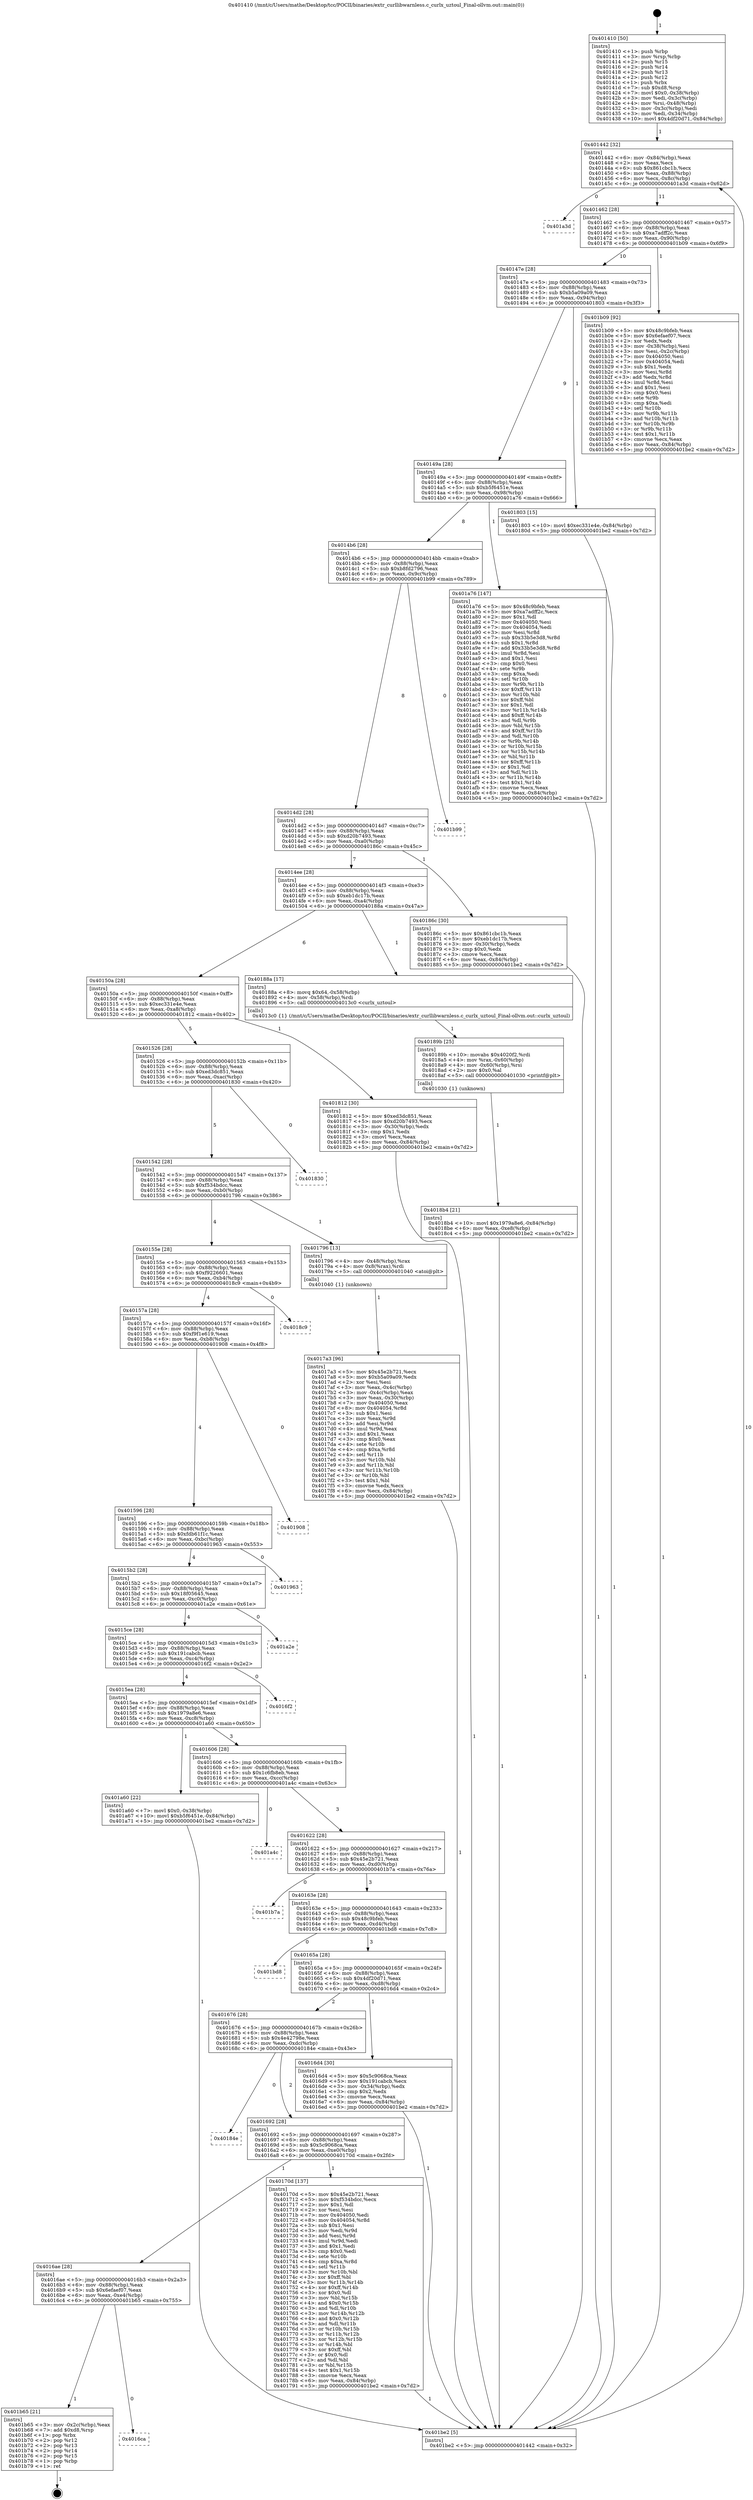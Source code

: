 digraph "0x401410" {
  label = "0x401410 (/mnt/c/Users/mathe/Desktop/tcc/POCII/binaries/extr_curllibwarnless.c_curlx_uztoul_Final-ollvm.out::main(0))"
  labelloc = "t"
  node[shape=record]

  Entry [label="",width=0.3,height=0.3,shape=circle,fillcolor=black,style=filled]
  "0x401442" [label="{
     0x401442 [32]\l
     | [instrs]\l
     &nbsp;&nbsp;0x401442 \<+6\>: mov -0x84(%rbp),%eax\l
     &nbsp;&nbsp;0x401448 \<+2\>: mov %eax,%ecx\l
     &nbsp;&nbsp;0x40144a \<+6\>: sub $0x861cbc1b,%ecx\l
     &nbsp;&nbsp;0x401450 \<+6\>: mov %eax,-0x88(%rbp)\l
     &nbsp;&nbsp;0x401456 \<+6\>: mov %ecx,-0x8c(%rbp)\l
     &nbsp;&nbsp;0x40145c \<+6\>: je 0000000000401a3d \<main+0x62d\>\l
  }"]
  "0x401a3d" [label="{
     0x401a3d\l
  }", style=dashed]
  "0x401462" [label="{
     0x401462 [28]\l
     | [instrs]\l
     &nbsp;&nbsp;0x401462 \<+5\>: jmp 0000000000401467 \<main+0x57\>\l
     &nbsp;&nbsp;0x401467 \<+6\>: mov -0x88(%rbp),%eax\l
     &nbsp;&nbsp;0x40146d \<+5\>: sub $0xa7adff2c,%eax\l
     &nbsp;&nbsp;0x401472 \<+6\>: mov %eax,-0x90(%rbp)\l
     &nbsp;&nbsp;0x401478 \<+6\>: je 0000000000401b09 \<main+0x6f9\>\l
  }"]
  Exit [label="",width=0.3,height=0.3,shape=circle,fillcolor=black,style=filled,peripheries=2]
  "0x401b09" [label="{
     0x401b09 [92]\l
     | [instrs]\l
     &nbsp;&nbsp;0x401b09 \<+5\>: mov $0x48c9bfeb,%eax\l
     &nbsp;&nbsp;0x401b0e \<+5\>: mov $0x6efaef07,%ecx\l
     &nbsp;&nbsp;0x401b13 \<+2\>: xor %edx,%edx\l
     &nbsp;&nbsp;0x401b15 \<+3\>: mov -0x38(%rbp),%esi\l
     &nbsp;&nbsp;0x401b18 \<+3\>: mov %esi,-0x2c(%rbp)\l
     &nbsp;&nbsp;0x401b1b \<+7\>: mov 0x404050,%esi\l
     &nbsp;&nbsp;0x401b22 \<+7\>: mov 0x404054,%edi\l
     &nbsp;&nbsp;0x401b29 \<+3\>: sub $0x1,%edx\l
     &nbsp;&nbsp;0x401b2c \<+3\>: mov %esi,%r8d\l
     &nbsp;&nbsp;0x401b2f \<+3\>: add %edx,%r8d\l
     &nbsp;&nbsp;0x401b32 \<+4\>: imul %r8d,%esi\l
     &nbsp;&nbsp;0x401b36 \<+3\>: and $0x1,%esi\l
     &nbsp;&nbsp;0x401b39 \<+3\>: cmp $0x0,%esi\l
     &nbsp;&nbsp;0x401b3c \<+4\>: sete %r9b\l
     &nbsp;&nbsp;0x401b40 \<+3\>: cmp $0xa,%edi\l
     &nbsp;&nbsp;0x401b43 \<+4\>: setl %r10b\l
     &nbsp;&nbsp;0x401b47 \<+3\>: mov %r9b,%r11b\l
     &nbsp;&nbsp;0x401b4a \<+3\>: and %r10b,%r11b\l
     &nbsp;&nbsp;0x401b4d \<+3\>: xor %r10b,%r9b\l
     &nbsp;&nbsp;0x401b50 \<+3\>: or %r9b,%r11b\l
     &nbsp;&nbsp;0x401b53 \<+4\>: test $0x1,%r11b\l
     &nbsp;&nbsp;0x401b57 \<+3\>: cmovne %ecx,%eax\l
     &nbsp;&nbsp;0x401b5a \<+6\>: mov %eax,-0x84(%rbp)\l
     &nbsp;&nbsp;0x401b60 \<+5\>: jmp 0000000000401be2 \<main+0x7d2\>\l
  }"]
  "0x40147e" [label="{
     0x40147e [28]\l
     | [instrs]\l
     &nbsp;&nbsp;0x40147e \<+5\>: jmp 0000000000401483 \<main+0x73\>\l
     &nbsp;&nbsp;0x401483 \<+6\>: mov -0x88(%rbp),%eax\l
     &nbsp;&nbsp;0x401489 \<+5\>: sub $0xb5a09a09,%eax\l
     &nbsp;&nbsp;0x40148e \<+6\>: mov %eax,-0x94(%rbp)\l
     &nbsp;&nbsp;0x401494 \<+6\>: je 0000000000401803 \<main+0x3f3\>\l
  }"]
  "0x4016ca" [label="{
     0x4016ca\l
  }", style=dashed]
  "0x401803" [label="{
     0x401803 [15]\l
     | [instrs]\l
     &nbsp;&nbsp;0x401803 \<+10\>: movl $0xec331e4e,-0x84(%rbp)\l
     &nbsp;&nbsp;0x40180d \<+5\>: jmp 0000000000401be2 \<main+0x7d2\>\l
  }"]
  "0x40149a" [label="{
     0x40149a [28]\l
     | [instrs]\l
     &nbsp;&nbsp;0x40149a \<+5\>: jmp 000000000040149f \<main+0x8f\>\l
     &nbsp;&nbsp;0x40149f \<+6\>: mov -0x88(%rbp),%eax\l
     &nbsp;&nbsp;0x4014a5 \<+5\>: sub $0xb5f6451e,%eax\l
     &nbsp;&nbsp;0x4014aa \<+6\>: mov %eax,-0x98(%rbp)\l
     &nbsp;&nbsp;0x4014b0 \<+6\>: je 0000000000401a76 \<main+0x666\>\l
  }"]
  "0x401b65" [label="{
     0x401b65 [21]\l
     | [instrs]\l
     &nbsp;&nbsp;0x401b65 \<+3\>: mov -0x2c(%rbp),%eax\l
     &nbsp;&nbsp;0x401b68 \<+7\>: add $0xd8,%rsp\l
     &nbsp;&nbsp;0x401b6f \<+1\>: pop %rbx\l
     &nbsp;&nbsp;0x401b70 \<+2\>: pop %r12\l
     &nbsp;&nbsp;0x401b72 \<+2\>: pop %r13\l
     &nbsp;&nbsp;0x401b74 \<+2\>: pop %r14\l
     &nbsp;&nbsp;0x401b76 \<+2\>: pop %r15\l
     &nbsp;&nbsp;0x401b78 \<+1\>: pop %rbp\l
     &nbsp;&nbsp;0x401b79 \<+1\>: ret\l
  }"]
  "0x401a76" [label="{
     0x401a76 [147]\l
     | [instrs]\l
     &nbsp;&nbsp;0x401a76 \<+5\>: mov $0x48c9bfeb,%eax\l
     &nbsp;&nbsp;0x401a7b \<+5\>: mov $0xa7adff2c,%ecx\l
     &nbsp;&nbsp;0x401a80 \<+2\>: mov $0x1,%dl\l
     &nbsp;&nbsp;0x401a82 \<+7\>: mov 0x404050,%esi\l
     &nbsp;&nbsp;0x401a89 \<+7\>: mov 0x404054,%edi\l
     &nbsp;&nbsp;0x401a90 \<+3\>: mov %esi,%r8d\l
     &nbsp;&nbsp;0x401a93 \<+7\>: sub $0x33b5e3d8,%r8d\l
     &nbsp;&nbsp;0x401a9a \<+4\>: sub $0x1,%r8d\l
     &nbsp;&nbsp;0x401a9e \<+7\>: add $0x33b5e3d8,%r8d\l
     &nbsp;&nbsp;0x401aa5 \<+4\>: imul %r8d,%esi\l
     &nbsp;&nbsp;0x401aa9 \<+3\>: and $0x1,%esi\l
     &nbsp;&nbsp;0x401aac \<+3\>: cmp $0x0,%esi\l
     &nbsp;&nbsp;0x401aaf \<+4\>: sete %r9b\l
     &nbsp;&nbsp;0x401ab3 \<+3\>: cmp $0xa,%edi\l
     &nbsp;&nbsp;0x401ab6 \<+4\>: setl %r10b\l
     &nbsp;&nbsp;0x401aba \<+3\>: mov %r9b,%r11b\l
     &nbsp;&nbsp;0x401abd \<+4\>: xor $0xff,%r11b\l
     &nbsp;&nbsp;0x401ac1 \<+3\>: mov %r10b,%bl\l
     &nbsp;&nbsp;0x401ac4 \<+3\>: xor $0xff,%bl\l
     &nbsp;&nbsp;0x401ac7 \<+3\>: xor $0x1,%dl\l
     &nbsp;&nbsp;0x401aca \<+3\>: mov %r11b,%r14b\l
     &nbsp;&nbsp;0x401acd \<+4\>: and $0xff,%r14b\l
     &nbsp;&nbsp;0x401ad1 \<+3\>: and %dl,%r9b\l
     &nbsp;&nbsp;0x401ad4 \<+3\>: mov %bl,%r15b\l
     &nbsp;&nbsp;0x401ad7 \<+4\>: and $0xff,%r15b\l
     &nbsp;&nbsp;0x401adb \<+3\>: and %dl,%r10b\l
     &nbsp;&nbsp;0x401ade \<+3\>: or %r9b,%r14b\l
     &nbsp;&nbsp;0x401ae1 \<+3\>: or %r10b,%r15b\l
     &nbsp;&nbsp;0x401ae4 \<+3\>: xor %r15b,%r14b\l
     &nbsp;&nbsp;0x401ae7 \<+3\>: or %bl,%r11b\l
     &nbsp;&nbsp;0x401aea \<+4\>: xor $0xff,%r11b\l
     &nbsp;&nbsp;0x401aee \<+3\>: or $0x1,%dl\l
     &nbsp;&nbsp;0x401af1 \<+3\>: and %dl,%r11b\l
     &nbsp;&nbsp;0x401af4 \<+3\>: or %r11b,%r14b\l
     &nbsp;&nbsp;0x401af7 \<+4\>: test $0x1,%r14b\l
     &nbsp;&nbsp;0x401afb \<+3\>: cmovne %ecx,%eax\l
     &nbsp;&nbsp;0x401afe \<+6\>: mov %eax,-0x84(%rbp)\l
     &nbsp;&nbsp;0x401b04 \<+5\>: jmp 0000000000401be2 \<main+0x7d2\>\l
  }"]
  "0x4014b6" [label="{
     0x4014b6 [28]\l
     | [instrs]\l
     &nbsp;&nbsp;0x4014b6 \<+5\>: jmp 00000000004014bb \<main+0xab\>\l
     &nbsp;&nbsp;0x4014bb \<+6\>: mov -0x88(%rbp),%eax\l
     &nbsp;&nbsp;0x4014c1 \<+5\>: sub $0xb8fd2796,%eax\l
     &nbsp;&nbsp;0x4014c6 \<+6\>: mov %eax,-0x9c(%rbp)\l
     &nbsp;&nbsp;0x4014cc \<+6\>: je 0000000000401b99 \<main+0x789\>\l
  }"]
  "0x4018b4" [label="{
     0x4018b4 [21]\l
     | [instrs]\l
     &nbsp;&nbsp;0x4018b4 \<+10\>: movl $0x1979a8e6,-0x84(%rbp)\l
     &nbsp;&nbsp;0x4018be \<+6\>: mov %eax,-0xe8(%rbp)\l
     &nbsp;&nbsp;0x4018c4 \<+5\>: jmp 0000000000401be2 \<main+0x7d2\>\l
  }"]
  "0x401b99" [label="{
     0x401b99\l
  }", style=dashed]
  "0x4014d2" [label="{
     0x4014d2 [28]\l
     | [instrs]\l
     &nbsp;&nbsp;0x4014d2 \<+5\>: jmp 00000000004014d7 \<main+0xc7\>\l
     &nbsp;&nbsp;0x4014d7 \<+6\>: mov -0x88(%rbp),%eax\l
     &nbsp;&nbsp;0x4014dd \<+5\>: sub $0xd20b7493,%eax\l
     &nbsp;&nbsp;0x4014e2 \<+6\>: mov %eax,-0xa0(%rbp)\l
     &nbsp;&nbsp;0x4014e8 \<+6\>: je 000000000040186c \<main+0x45c\>\l
  }"]
  "0x40189b" [label="{
     0x40189b [25]\l
     | [instrs]\l
     &nbsp;&nbsp;0x40189b \<+10\>: movabs $0x4020f2,%rdi\l
     &nbsp;&nbsp;0x4018a5 \<+4\>: mov %rax,-0x60(%rbp)\l
     &nbsp;&nbsp;0x4018a9 \<+4\>: mov -0x60(%rbp),%rsi\l
     &nbsp;&nbsp;0x4018ad \<+2\>: mov $0x0,%al\l
     &nbsp;&nbsp;0x4018af \<+5\>: call 0000000000401030 \<printf@plt\>\l
     | [calls]\l
     &nbsp;&nbsp;0x401030 \{1\} (unknown)\l
  }"]
  "0x40186c" [label="{
     0x40186c [30]\l
     | [instrs]\l
     &nbsp;&nbsp;0x40186c \<+5\>: mov $0x861cbc1b,%eax\l
     &nbsp;&nbsp;0x401871 \<+5\>: mov $0xeb1dc17b,%ecx\l
     &nbsp;&nbsp;0x401876 \<+3\>: mov -0x30(%rbp),%edx\l
     &nbsp;&nbsp;0x401879 \<+3\>: cmp $0x0,%edx\l
     &nbsp;&nbsp;0x40187c \<+3\>: cmove %ecx,%eax\l
     &nbsp;&nbsp;0x40187f \<+6\>: mov %eax,-0x84(%rbp)\l
     &nbsp;&nbsp;0x401885 \<+5\>: jmp 0000000000401be2 \<main+0x7d2\>\l
  }"]
  "0x4014ee" [label="{
     0x4014ee [28]\l
     | [instrs]\l
     &nbsp;&nbsp;0x4014ee \<+5\>: jmp 00000000004014f3 \<main+0xe3\>\l
     &nbsp;&nbsp;0x4014f3 \<+6\>: mov -0x88(%rbp),%eax\l
     &nbsp;&nbsp;0x4014f9 \<+5\>: sub $0xeb1dc17b,%eax\l
     &nbsp;&nbsp;0x4014fe \<+6\>: mov %eax,-0xa4(%rbp)\l
     &nbsp;&nbsp;0x401504 \<+6\>: je 000000000040188a \<main+0x47a\>\l
  }"]
  "0x4017a3" [label="{
     0x4017a3 [96]\l
     | [instrs]\l
     &nbsp;&nbsp;0x4017a3 \<+5\>: mov $0x45e2b721,%ecx\l
     &nbsp;&nbsp;0x4017a8 \<+5\>: mov $0xb5a09a09,%edx\l
     &nbsp;&nbsp;0x4017ad \<+2\>: xor %esi,%esi\l
     &nbsp;&nbsp;0x4017af \<+3\>: mov %eax,-0x4c(%rbp)\l
     &nbsp;&nbsp;0x4017b2 \<+3\>: mov -0x4c(%rbp),%eax\l
     &nbsp;&nbsp;0x4017b5 \<+3\>: mov %eax,-0x30(%rbp)\l
     &nbsp;&nbsp;0x4017b8 \<+7\>: mov 0x404050,%eax\l
     &nbsp;&nbsp;0x4017bf \<+8\>: mov 0x404054,%r8d\l
     &nbsp;&nbsp;0x4017c7 \<+3\>: sub $0x1,%esi\l
     &nbsp;&nbsp;0x4017ca \<+3\>: mov %eax,%r9d\l
     &nbsp;&nbsp;0x4017cd \<+3\>: add %esi,%r9d\l
     &nbsp;&nbsp;0x4017d0 \<+4\>: imul %r9d,%eax\l
     &nbsp;&nbsp;0x4017d4 \<+3\>: and $0x1,%eax\l
     &nbsp;&nbsp;0x4017d7 \<+3\>: cmp $0x0,%eax\l
     &nbsp;&nbsp;0x4017da \<+4\>: sete %r10b\l
     &nbsp;&nbsp;0x4017de \<+4\>: cmp $0xa,%r8d\l
     &nbsp;&nbsp;0x4017e2 \<+4\>: setl %r11b\l
     &nbsp;&nbsp;0x4017e6 \<+3\>: mov %r10b,%bl\l
     &nbsp;&nbsp;0x4017e9 \<+3\>: and %r11b,%bl\l
     &nbsp;&nbsp;0x4017ec \<+3\>: xor %r11b,%r10b\l
     &nbsp;&nbsp;0x4017ef \<+3\>: or %r10b,%bl\l
     &nbsp;&nbsp;0x4017f2 \<+3\>: test $0x1,%bl\l
     &nbsp;&nbsp;0x4017f5 \<+3\>: cmovne %edx,%ecx\l
     &nbsp;&nbsp;0x4017f8 \<+6\>: mov %ecx,-0x84(%rbp)\l
     &nbsp;&nbsp;0x4017fe \<+5\>: jmp 0000000000401be2 \<main+0x7d2\>\l
  }"]
  "0x40188a" [label="{
     0x40188a [17]\l
     | [instrs]\l
     &nbsp;&nbsp;0x40188a \<+8\>: movq $0x64,-0x58(%rbp)\l
     &nbsp;&nbsp;0x401892 \<+4\>: mov -0x58(%rbp),%rdi\l
     &nbsp;&nbsp;0x401896 \<+5\>: call 00000000004013c0 \<curlx_uztoul\>\l
     | [calls]\l
     &nbsp;&nbsp;0x4013c0 \{1\} (/mnt/c/Users/mathe/Desktop/tcc/POCII/binaries/extr_curllibwarnless.c_curlx_uztoul_Final-ollvm.out::curlx_uztoul)\l
  }"]
  "0x40150a" [label="{
     0x40150a [28]\l
     | [instrs]\l
     &nbsp;&nbsp;0x40150a \<+5\>: jmp 000000000040150f \<main+0xff\>\l
     &nbsp;&nbsp;0x40150f \<+6\>: mov -0x88(%rbp),%eax\l
     &nbsp;&nbsp;0x401515 \<+5\>: sub $0xec331e4e,%eax\l
     &nbsp;&nbsp;0x40151a \<+6\>: mov %eax,-0xa8(%rbp)\l
     &nbsp;&nbsp;0x401520 \<+6\>: je 0000000000401812 \<main+0x402\>\l
  }"]
  "0x4016ae" [label="{
     0x4016ae [28]\l
     | [instrs]\l
     &nbsp;&nbsp;0x4016ae \<+5\>: jmp 00000000004016b3 \<main+0x2a3\>\l
     &nbsp;&nbsp;0x4016b3 \<+6\>: mov -0x88(%rbp),%eax\l
     &nbsp;&nbsp;0x4016b9 \<+5\>: sub $0x6efaef07,%eax\l
     &nbsp;&nbsp;0x4016be \<+6\>: mov %eax,-0xe4(%rbp)\l
     &nbsp;&nbsp;0x4016c4 \<+6\>: je 0000000000401b65 \<main+0x755\>\l
  }"]
  "0x401812" [label="{
     0x401812 [30]\l
     | [instrs]\l
     &nbsp;&nbsp;0x401812 \<+5\>: mov $0xed3dc851,%eax\l
     &nbsp;&nbsp;0x401817 \<+5\>: mov $0xd20b7493,%ecx\l
     &nbsp;&nbsp;0x40181c \<+3\>: mov -0x30(%rbp),%edx\l
     &nbsp;&nbsp;0x40181f \<+3\>: cmp $0x1,%edx\l
     &nbsp;&nbsp;0x401822 \<+3\>: cmovl %ecx,%eax\l
     &nbsp;&nbsp;0x401825 \<+6\>: mov %eax,-0x84(%rbp)\l
     &nbsp;&nbsp;0x40182b \<+5\>: jmp 0000000000401be2 \<main+0x7d2\>\l
  }"]
  "0x401526" [label="{
     0x401526 [28]\l
     | [instrs]\l
     &nbsp;&nbsp;0x401526 \<+5\>: jmp 000000000040152b \<main+0x11b\>\l
     &nbsp;&nbsp;0x40152b \<+6\>: mov -0x88(%rbp),%eax\l
     &nbsp;&nbsp;0x401531 \<+5\>: sub $0xed3dc851,%eax\l
     &nbsp;&nbsp;0x401536 \<+6\>: mov %eax,-0xac(%rbp)\l
     &nbsp;&nbsp;0x40153c \<+6\>: je 0000000000401830 \<main+0x420\>\l
  }"]
  "0x40170d" [label="{
     0x40170d [137]\l
     | [instrs]\l
     &nbsp;&nbsp;0x40170d \<+5\>: mov $0x45e2b721,%eax\l
     &nbsp;&nbsp;0x401712 \<+5\>: mov $0xf534bdcc,%ecx\l
     &nbsp;&nbsp;0x401717 \<+2\>: mov $0x1,%dl\l
     &nbsp;&nbsp;0x401719 \<+2\>: xor %esi,%esi\l
     &nbsp;&nbsp;0x40171b \<+7\>: mov 0x404050,%edi\l
     &nbsp;&nbsp;0x401722 \<+8\>: mov 0x404054,%r8d\l
     &nbsp;&nbsp;0x40172a \<+3\>: sub $0x1,%esi\l
     &nbsp;&nbsp;0x40172d \<+3\>: mov %edi,%r9d\l
     &nbsp;&nbsp;0x401730 \<+3\>: add %esi,%r9d\l
     &nbsp;&nbsp;0x401733 \<+4\>: imul %r9d,%edi\l
     &nbsp;&nbsp;0x401737 \<+3\>: and $0x1,%edi\l
     &nbsp;&nbsp;0x40173a \<+3\>: cmp $0x0,%edi\l
     &nbsp;&nbsp;0x40173d \<+4\>: sete %r10b\l
     &nbsp;&nbsp;0x401741 \<+4\>: cmp $0xa,%r8d\l
     &nbsp;&nbsp;0x401745 \<+4\>: setl %r11b\l
     &nbsp;&nbsp;0x401749 \<+3\>: mov %r10b,%bl\l
     &nbsp;&nbsp;0x40174c \<+3\>: xor $0xff,%bl\l
     &nbsp;&nbsp;0x40174f \<+3\>: mov %r11b,%r14b\l
     &nbsp;&nbsp;0x401752 \<+4\>: xor $0xff,%r14b\l
     &nbsp;&nbsp;0x401756 \<+3\>: xor $0x0,%dl\l
     &nbsp;&nbsp;0x401759 \<+3\>: mov %bl,%r15b\l
     &nbsp;&nbsp;0x40175c \<+4\>: and $0x0,%r15b\l
     &nbsp;&nbsp;0x401760 \<+3\>: and %dl,%r10b\l
     &nbsp;&nbsp;0x401763 \<+3\>: mov %r14b,%r12b\l
     &nbsp;&nbsp;0x401766 \<+4\>: and $0x0,%r12b\l
     &nbsp;&nbsp;0x40176a \<+3\>: and %dl,%r11b\l
     &nbsp;&nbsp;0x40176d \<+3\>: or %r10b,%r15b\l
     &nbsp;&nbsp;0x401770 \<+3\>: or %r11b,%r12b\l
     &nbsp;&nbsp;0x401773 \<+3\>: xor %r12b,%r15b\l
     &nbsp;&nbsp;0x401776 \<+3\>: or %r14b,%bl\l
     &nbsp;&nbsp;0x401779 \<+3\>: xor $0xff,%bl\l
     &nbsp;&nbsp;0x40177c \<+3\>: or $0x0,%dl\l
     &nbsp;&nbsp;0x40177f \<+2\>: and %dl,%bl\l
     &nbsp;&nbsp;0x401781 \<+3\>: or %bl,%r15b\l
     &nbsp;&nbsp;0x401784 \<+4\>: test $0x1,%r15b\l
     &nbsp;&nbsp;0x401788 \<+3\>: cmovne %ecx,%eax\l
     &nbsp;&nbsp;0x40178b \<+6\>: mov %eax,-0x84(%rbp)\l
     &nbsp;&nbsp;0x401791 \<+5\>: jmp 0000000000401be2 \<main+0x7d2\>\l
  }"]
  "0x401830" [label="{
     0x401830\l
  }", style=dashed]
  "0x401542" [label="{
     0x401542 [28]\l
     | [instrs]\l
     &nbsp;&nbsp;0x401542 \<+5\>: jmp 0000000000401547 \<main+0x137\>\l
     &nbsp;&nbsp;0x401547 \<+6\>: mov -0x88(%rbp),%eax\l
     &nbsp;&nbsp;0x40154d \<+5\>: sub $0xf534bdcc,%eax\l
     &nbsp;&nbsp;0x401552 \<+6\>: mov %eax,-0xb0(%rbp)\l
     &nbsp;&nbsp;0x401558 \<+6\>: je 0000000000401796 \<main+0x386\>\l
  }"]
  "0x401692" [label="{
     0x401692 [28]\l
     | [instrs]\l
     &nbsp;&nbsp;0x401692 \<+5\>: jmp 0000000000401697 \<main+0x287\>\l
     &nbsp;&nbsp;0x401697 \<+6\>: mov -0x88(%rbp),%eax\l
     &nbsp;&nbsp;0x40169d \<+5\>: sub $0x5c9068ca,%eax\l
     &nbsp;&nbsp;0x4016a2 \<+6\>: mov %eax,-0xe0(%rbp)\l
     &nbsp;&nbsp;0x4016a8 \<+6\>: je 000000000040170d \<main+0x2fd\>\l
  }"]
  "0x401796" [label="{
     0x401796 [13]\l
     | [instrs]\l
     &nbsp;&nbsp;0x401796 \<+4\>: mov -0x48(%rbp),%rax\l
     &nbsp;&nbsp;0x40179a \<+4\>: mov 0x8(%rax),%rdi\l
     &nbsp;&nbsp;0x40179e \<+5\>: call 0000000000401040 \<atoi@plt\>\l
     | [calls]\l
     &nbsp;&nbsp;0x401040 \{1\} (unknown)\l
  }"]
  "0x40155e" [label="{
     0x40155e [28]\l
     | [instrs]\l
     &nbsp;&nbsp;0x40155e \<+5\>: jmp 0000000000401563 \<main+0x153\>\l
     &nbsp;&nbsp;0x401563 \<+6\>: mov -0x88(%rbp),%eax\l
     &nbsp;&nbsp;0x401569 \<+5\>: sub $0xf9226601,%eax\l
     &nbsp;&nbsp;0x40156e \<+6\>: mov %eax,-0xb4(%rbp)\l
     &nbsp;&nbsp;0x401574 \<+6\>: je 00000000004018c9 \<main+0x4b9\>\l
  }"]
  "0x40184e" [label="{
     0x40184e\l
  }", style=dashed]
  "0x4018c9" [label="{
     0x4018c9\l
  }", style=dashed]
  "0x40157a" [label="{
     0x40157a [28]\l
     | [instrs]\l
     &nbsp;&nbsp;0x40157a \<+5\>: jmp 000000000040157f \<main+0x16f\>\l
     &nbsp;&nbsp;0x40157f \<+6\>: mov -0x88(%rbp),%eax\l
     &nbsp;&nbsp;0x401585 \<+5\>: sub $0xf9f1e619,%eax\l
     &nbsp;&nbsp;0x40158a \<+6\>: mov %eax,-0xb8(%rbp)\l
     &nbsp;&nbsp;0x401590 \<+6\>: je 0000000000401908 \<main+0x4f8\>\l
  }"]
  "0x401410" [label="{
     0x401410 [50]\l
     | [instrs]\l
     &nbsp;&nbsp;0x401410 \<+1\>: push %rbp\l
     &nbsp;&nbsp;0x401411 \<+3\>: mov %rsp,%rbp\l
     &nbsp;&nbsp;0x401414 \<+2\>: push %r15\l
     &nbsp;&nbsp;0x401416 \<+2\>: push %r14\l
     &nbsp;&nbsp;0x401418 \<+2\>: push %r13\l
     &nbsp;&nbsp;0x40141a \<+2\>: push %r12\l
     &nbsp;&nbsp;0x40141c \<+1\>: push %rbx\l
     &nbsp;&nbsp;0x40141d \<+7\>: sub $0xd8,%rsp\l
     &nbsp;&nbsp;0x401424 \<+7\>: movl $0x0,-0x38(%rbp)\l
     &nbsp;&nbsp;0x40142b \<+3\>: mov %edi,-0x3c(%rbp)\l
     &nbsp;&nbsp;0x40142e \<+4\>: mov %rsi,-0x48(%rbp)\l
     &nbsp;&nbsp;0x401432 \<+3\>: mov -0x3c(%rbp),%edi\l
     &nbsp;&nbsp;0x401435 \<+3\>: mov %edi,-0x34(%rbp)\l
     &nbsp;&nbsp;0x401438 \<+10\>: movl $0x4df20d71,-0x84(%rbp)\l
  }"]
  "0x401908" [label="{
     0x401908\l
  }", style=dashed]
  "0x401596" [label="{
     0x401596 [28]\l
     | [instrs]\l
     &nbsp;&nbsp;0x401596 \<+5\>: jmp 000000000040159b \<main+0x18b\>\l
     &nbsp;&nbsp;0x40159b \<+6\>: mov -0x88(%rbp),%eax\l
     &nbsp;&nbsp;0x4015a1 \<+5\>: sub $0xfdb61f1c,%eax\l
     &nbsp;&nbsp;0x4015a6 \<+6\>: mov %eax,-0xbc(%rbp)\l
     &nbsp;&nbsp;0x4015ac \<+6\>: je 0000000000401963 \<main+0x553\>\l
  }"]
  "0x401be2" [label="{
     0x401be2 [5]\l
     | [instrs]\l
     &nbsp;&nbsp;0x401be2 \<+5\>: jmp 0000000000401442 \<main+0x32\>\l
  }"]
  "0x401963" [label="{
     0x401963\l
  }", style=dashed]
  "0x4015b2" [label="{
     0x4015b2 [28]\l
     | [instrs]\l
     &nbsp;&nbsp;0x4015b2 \<+5\>: jmp 00000000004015b7 \<main+0x1a7\>\l
     &nbsp;&nbsp;0x4015b7 \<+6\>: mov -0x88(%rbp),%eax\l
     &nbsp;&nbsp;0x4015bd \<+5\>: sub $0x18f05645,%eax\l
     &nbsp;&nbsp;0x4015c2 \<+6\>: mov %eax,-0xc0(%rbp)\l
     &nbsp;&nbsp;0x4015c8 \<+6\>: je 0000000000401a2e \<main+0x61e\>\l
  }"]
  "0x401676" [label="{
     0x401676 [28]\l
     | [instrs]\l
     &nbsp;&nbsp;0x401676 \<+5\>: jmp 000000000040167b \<main+0x26b\>\l
     &nbsp;&nbsp;0x40167b \<+6\>: mov -0x88(%rbp),%eax\l
     &nbsp;&nbsp;0x401681 \<+5\>: sub $0x4e42798e,%eax\l
     &nbsp;&nbsp;0x401686 \<+6\>: mov %eax,-0xdc(%rbp)\l
     &nbsp;&nbsp;0x40168c \<+6\>: je 000000000040184e \<main+0x43e\>\l
  }"]
  "0x401a2e" [label="{
     0x401a2e\l
  }", style=dashed]
  "0x4015ce" [label="{
     0x4015ce [28]\l
     | [instrs]\l
     &nbsp;&nbsp;0x4015ce \<+5\>: jmp 00000000004015d3 \<main+0x1c3\>\l
     &nbsp;&nbsp;0x4015d3 \<+6\>: mov -0x88(%rbp),%eax\l
     &nbsp;&nbsp;0x4015d9 \<+5\>: sub $0x191cabcb,%eax\l
     &nbsp;&nbsp;0x4015de \<+6\>: mov %eax,-0xc4(%rbp)\l
     &nbsp;&nbsp;0x4015e4 \<+6\>: je 00000000004016f2 \<main+0x2e2\>\l
  }"]
  "0x4016d4" [label="{
     0x4016d4 [30]\l
     | [instrs]\l
     &nbsp;&nbsp;0x4016d4 \<+5\>: mov $0x5c9068ca,%eax\l
     &nbsp;&nbsp;0x4016d9 \<+5\>: mov $0x191cabcb,%ecx\l
     &nbsp;&nbsp;0x4016de \<+3\>: mov -0x34(%rbp),%edx\l
     &nbsp;&nbsp;0x4016e1 \<+3\>: cmp $0x2,%edx\l
     &nbsp;&nbsp;0x4016e4 \<+3\>: cmovne %ecx,%eax\l
     &nbsp;&nbsp;0x4016e7 \<+6\>: mov %eax,-0x84(%rbp)\l
     &nbsp;&nbsp;0x4016ed \<+5\>: jmp 0000000000401be2 \<main+0x7d2\>\l
  }"]
  "0x4016f2" [label="{
     0x4016f2\l
  }", style=dashed]
  "0x4015ea" [label="{
     0x4015ea [28]\l
     | [instrs]\l
     &nbsp;&nbsp;0x4015ea \<+5\>: jmp 00000000004015ef \<main+0x1df\>\l
     &nbsp;&nbsp;0x4015ef \<+6\>: mov -0x88(%rbp),%eax\l
     &nbsp;&nbsp;0x4015f5 \<+5\>: sub $0x1979a8e6,%eax\l
     &nbsp;&nbsp;0x4015fa \<+6\>: mov %eax,-0xc8(%rbp)\l
     &nbsp;&nbsp;0x401600 \<+6\>: je 0000000000401a60 \<main+0x650\>\l
  }"]
  "0x40165a" [label="{
     0x40165a [28]\l
     | [instrs]\l
     &nbsp;&nbsp;0x40165a \<+5\>: jmp 000000000040165f \<main+0x24f\>\l
     &nbsp;&nbsp;0x40165f \<+6\>: mov -0x88(%rbp),%eax\l
     &nbsp;&nbsp;0x401665 \<+5\>: sub $0x4df20d71,%eax\l
     &nbsp;&nbsp;0x40166a \<+6\>: mov %eax,-0xd8(%rbp)\l
     &nbsp;&nbsp;0x401670 \<+6\>: je 00000000004016d4 \<main+0x2c4\>\l
  }"]
  "0x401a60" [label="{
     0x401a60 [22]\l
     | [instrs]\l
     &nbsp;&nbsp;0x401a60 \<+7\>: movl $0x0,-0x38(%rbp)\l
     &nbsp;&nbsp;0x401a67 \<+10\>: movl $0xb5f6451e,-0x84(%rbp)\l
     &nbsp;&nbsp;0x401a71 \<+5\>: jmp 0000000000401be2 \<main+0x7d2\>\l
  }"]
  "0x401606" [label="{
     0x401606 [28]\l
     | [instrs]\l
     &nbsp;&nbsp;0x401606 \<+5\>: jmp 000000000040160b \<main+0x1fb\>\l
     &nbsp;&nbsp;0x40160b \<+6\>: mov -0x88(%rbp),%eax\l
     &nbsp;&nbsp;0x401611 \<+5\>: sub $0x1c6fb8eb,%eax\l
     &nbsp;&nbsp;0x401616 \<+6\>: mov %eax,-0xcc(%rbp)\l
     &nbsp;&nbsp;0x40161c \<+6\>: je 0000000000401a4c \<main+0x63c\>\l
  }"]
  "0x401bd8" [label="{
     0x401bd8\l
  }", style=dashed]
  "0x401a4c" [label="{
     0x401a4c\l
  }", style=dashed]
  "0x401622" [label="{
     0x401622 [28]\l
     | [instrs]\l
     &nbsp;&nbsp;0x401622 \<+5\>: jmp 0000000000401627 \<main+0x217\>\l
     &nbsp;&nbsp;0x401627 \<+6\>: mov -0x88(%rbp),%eax\l
     &nbsp;&nbsp;0x40162d \<+5\>: sub $0x45e2b721,%eax\l
     &nbsp;&nbsp;0x401632 \<+6\>: mov %eax,-0xd0(%rbp)\l
     &nbsp;&nbsp;0x401638 \<+6\>: je 0000000000401b7a \<main+0x76a\>\l
  }"]
  "0x40163e" [label="{
     0x40163e [28]\l
     | [instrs]\l
     &nbsp;&nbsp;0x40163e \<+5\>: jmp 0000000000401643 \<main+0x233\>\l
     &nbsp;&nbsp;0x401643 \<+6\>: mov -0x88(%rbp),%eax\l
     &nbsp;&nbsp;0x401649 \<+5\>: sub $0x48c9bfeb,%eax\l
     &nbsp;&nbsp;0x40164e \<+6\>: mov %eax,-0xd4(%rbp)\l
     &nbsp;&nbsp;0x401654 \<+6\>: je 0000000000401bd8 \<main+0x7c8\>\l
  }"]
  "0x401b7a" [label="{
     0x401b7a\l
  }", style=dashed]
  Entry -> "0x401410" [label=" 1"]
  "0x401442" -> "0x401a3d" [label=" 0"]
  "0x401442" -> "0x401462" [label=" 11"]
  "0x401b65" -> Exit [label=" 1"]
  "0x401462" -> "0x401b09" [label=" 1"]
  "0x401462" -> "0x40147e" [label=" 10"]
  "0x4016ae" -> "0x4016ca" [label=" 0"]
  "0x40147e" -> "0x401803" [label=" 1"]
  "0x40147e" -> "0x40149a" [label=" 9"]
  "0x4016ae" -> "0x401b65" [label=" 1"]
  "0x40149a" -> "0x401a76" [label=" 1"]
  "0x40149a" -> "0x4014b6" [label=" 8"]
  "0x401b09" -> "0x401be2" [label=" 1"]
  "0x4014b6" -> "0x401b99" [label=" 0"]
  "0x4014b6" -> "0x4014d2" [label=" 8"]
  "0x401a76" -> "0x401be2" [label=" 1"]
  "0x4014d2" -> "0x40186c" [label=" 1"]
  "0x4014d2" -> "0x4014ee" [label=" 7"]
  "0x401a60" -> "0x401be2" [label=" 1"]
  "0x4014ee" -> "0x40188a" [label=" 1"]
  "0x4014ee" -> "0x40150a" [label=" 6"]
  "0x4018b4" -> "0x401be2" [label=" 1"]
  "0x40150a" -> "0x401812" [label=" 1"]
  "0x40150a" -> "0x401526" [label=" 5"]
  "0x40189b" -> "0x4018b4" [label=" 1"]
  "0x401526" -> "0x401830" [label=" 0"]
  "0x401526" -> "0x401542" [label=" 5"]
  "0x40188a" -> "0x40189b" [label=" 1"]
  "0x401542" -> "0x401796" [label=" 1"]
  "0x401542" -> "0x40155e" [label=" 4"]
  "0x401812" -> "0x401be2" [label=" 1"]
  "0x40155e" -> "0x4018c9" [label=" 0"]
  "0x40155e" -> "0x40157a" [label=" 4"]
  "0x401803" -> "0x401be2" [label=" 1"]
  "0x40157a" -> "0x401908" [label=" 0"]
  "0x40157a" -> "0x401596" [label=" 4"]
  "0x401796" -> "0x4017a3" [label=" 1"]
  "0x401596" -> "0x401963" [label=" 0"]
  "0x401596" -> "0x4015b2" [label=" 4"]
  "0x40170d" -> "0x401be2" [label=" 1"]
  "0x4015b2" -> "0x401a2e" [label=" 0"]
  "0x4015b2" -> "0x4015ce" [label=" 4"]
  "0x401692" -> "0x4016ae" [label=" 1"]
  "0x4015ce" -> "0x4016f2" [label=" 0"]
  "0x4015ce" -> "0x4015ea" [label=" 4"]
  "0x401692" -> "0x40170d" [label=" 1"]
  "0x4015ea" -> "0x401a60" [label=" 1"]
  "0x4015ea" -> "0x401606" [label=" 3"]
  "0x401676" -> "0x401692" [label=" 2"]
  "0x401606" -> "0x401a4c" [label=" 0"]
  "0x401606" -> "0x401622" [label=" 3"]
  "0x401676" -> "0x40184e" [label=" 0"]
  "0x401622" -> "0x401b7a" [label=" 0"]
  "0x401622" -> "0x40163e" [label=" 3"]
  "0x4017a3" -> "0x401be2" [label=" 1"]
  "0x40163e" -> "0x401bd8" [label=" 0"]
  "0x40163e" -> "0x40165a" [label=" 3"]
  "0x40186c" -> "0x401be2" [label=" 1"]
  "0x40165a" -> "0x4016d4" [label=" 1"]
  "0x40165a" -> "0x401676" [label=" 2"]
  "0x4016d4" -> "0x401be2" [label=" 1"]
  "0x401410" -> "0x401442" [label=" 1"]
  "0x401be2" -> "0x401442" [label=" 10"]
}
